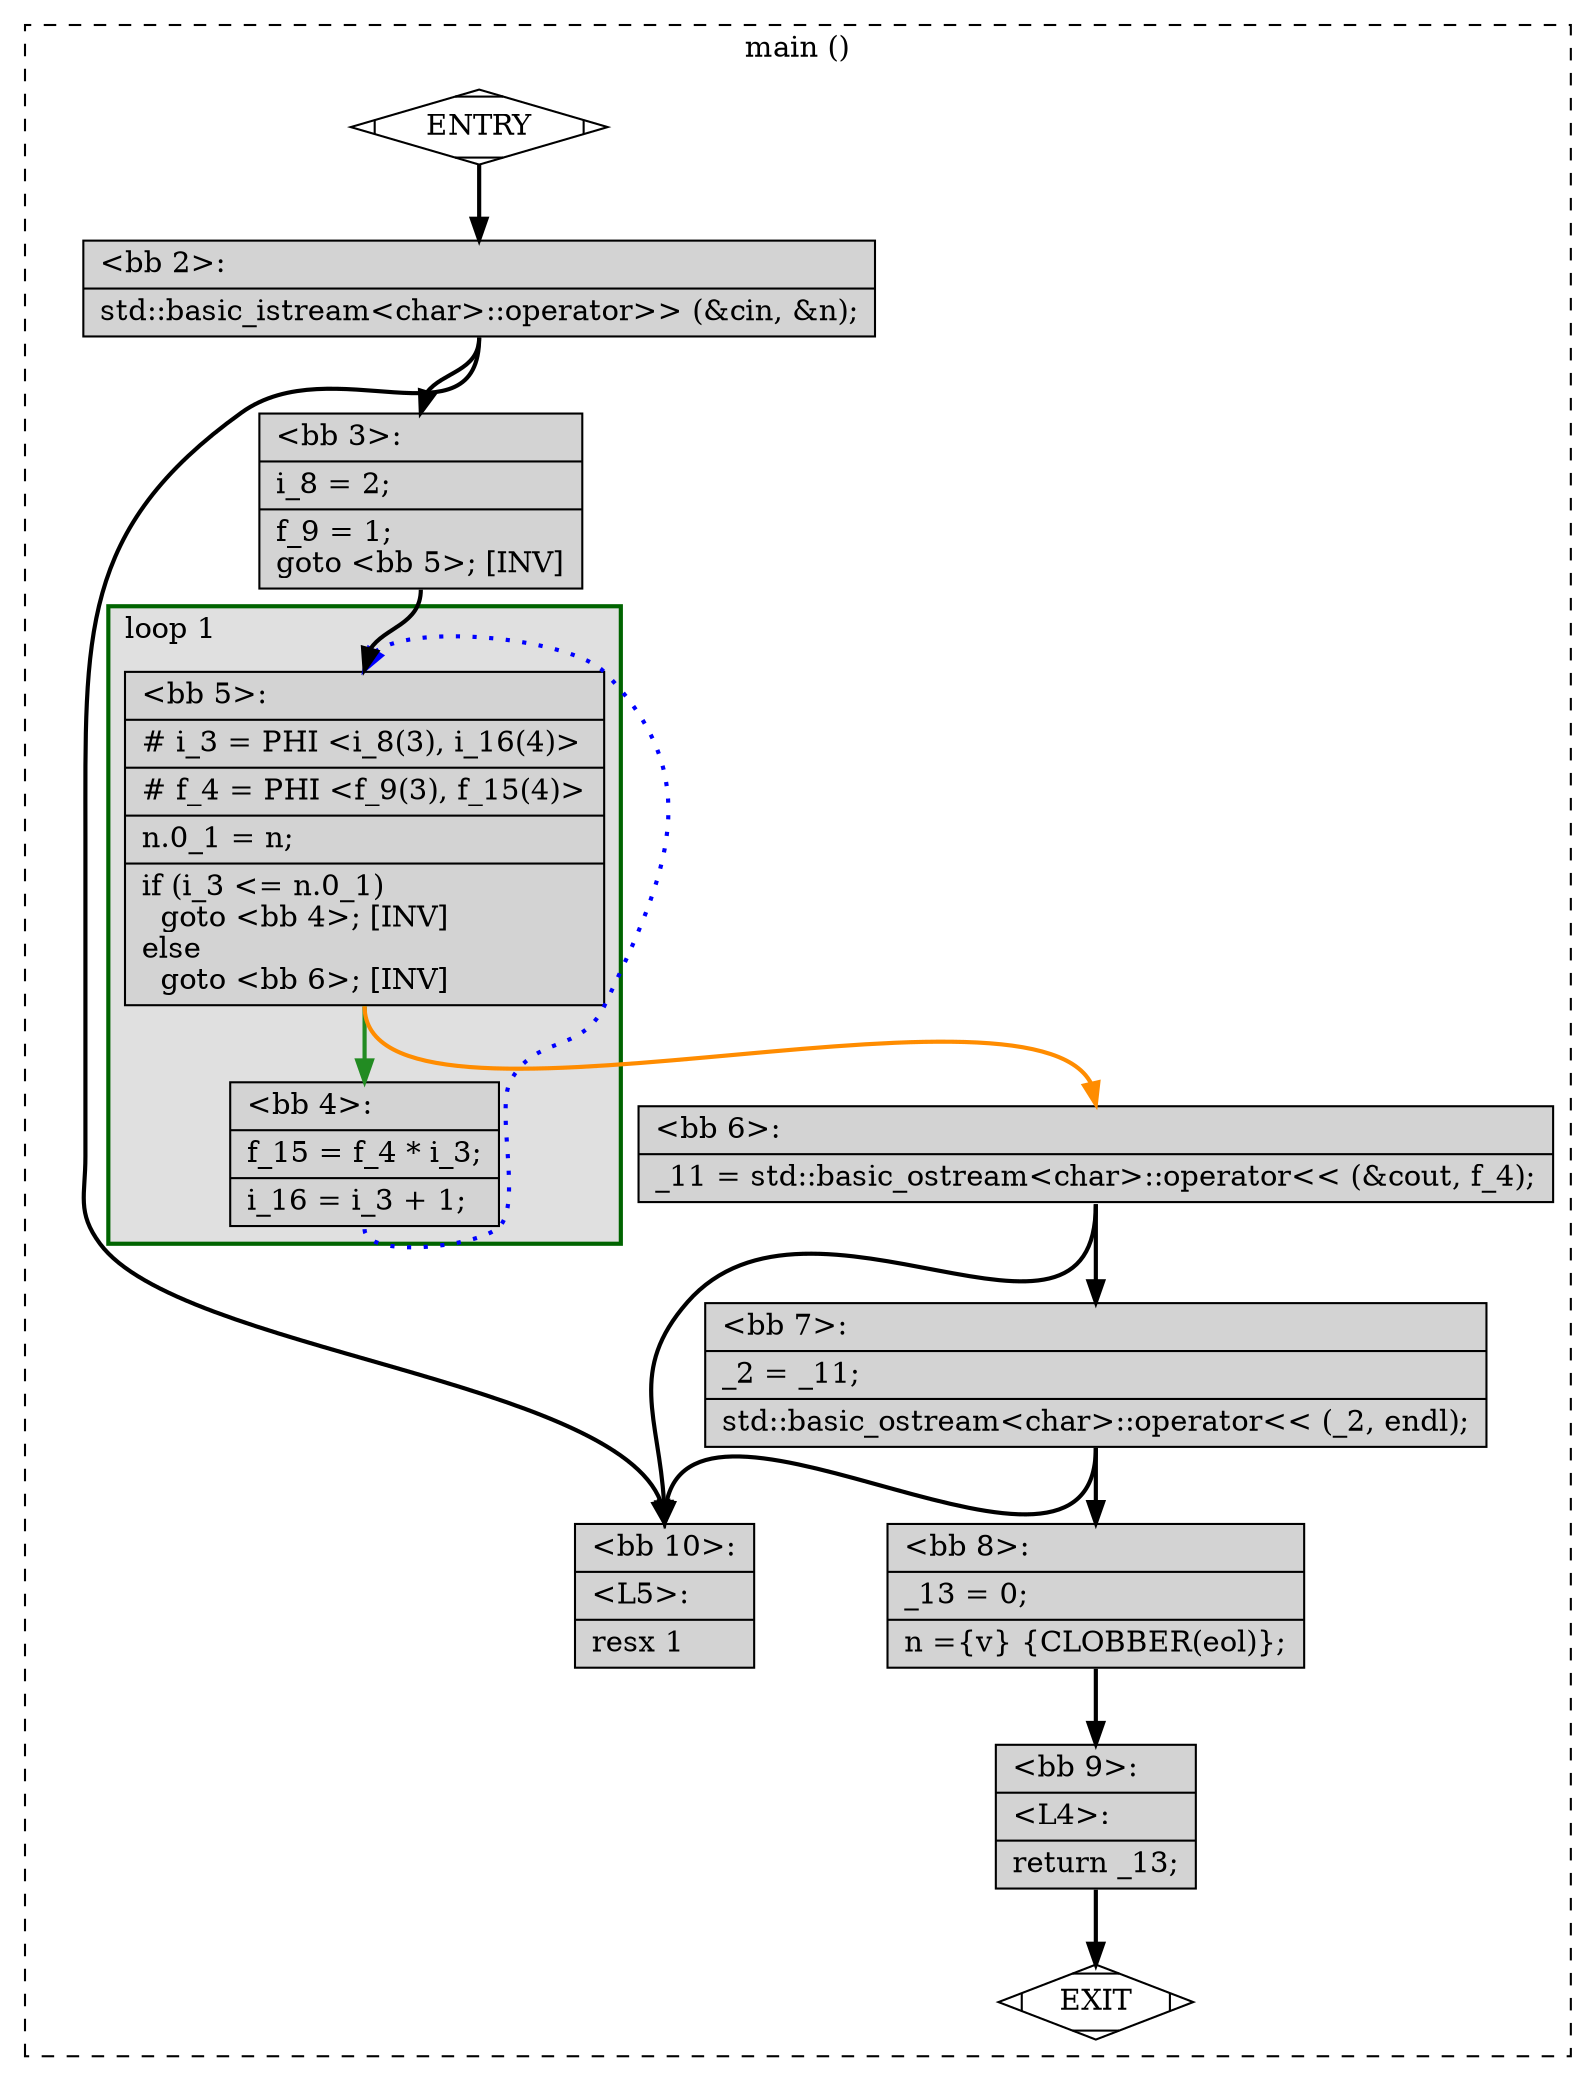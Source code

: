 digraph "factorial.cpp.095t.ehdisp" {
overlap=false;
subgraph "cluster_main" {
	style="dashed";
	color="black";
	label="main ()";
	subgraph cluster_1988_1 {
	style="filled";
	color="darkgreen";
	fillcolor="grey88";
	label="loop 1";
	labeljust=l;
	penwidth=2;
	fn_1988_basic_block_5 [shape=record,style=filled,fillcolor=lightgrey,label="{\<bb\ 5\>:\l\
|#\ i_3\ =\ PHI\ \<i_8(3),\ i_16(4)\>\l\
|#\ f_4\ =\ PHI\ \<f_9(3),\ f_15(4)\>\l\
|n.0_1\ =\ n;\l\
|if\ (i_3\ \<=\ n.0_1)\l\
\ \ goto\ \<bb\ 4\>;\ [INV]\l\
else\l\
\ \ goto\ \<bb\ 6\>;\ [INV]\l\
}"];

	fn_1988_basic_block_4 [shape=record,style=filled,fillcolor=lightgrey,label="{\<bb\ 4\>:\l\
|f_15\ =\ f_4\ *\ i_3;\l\
|i_16\ =\ i_3\ +\ 1;\l\
}"];

	}
	fn_1988_basic_block_0 [shape=Mdiamond,style=filled,fillcolor=white,label="ENTRY"];

	fn_1988_basic_block_1 [shape=Mdiamond,style=filled,fillcolor=white,label="EXIT"];

	fn_1988_basic_block_2 [shape=record,style=filled,fillcolor=lightgrey,label="{\<bb\ 2\>:\l\
|std::basic_istream\<char\>::operator\>\>\ (&cin,\ &n);\l\
}"];

	fn_1988_basic_block_3 [shape=record,style=filled,fillcolor=lightgrey,label="{\<bb\ 3\>:\l\
|i_8\ =\ 2;\l\
|f_9\ =\ 1;\l\
goto\ \<bb\ 5\>;\ [INV]\l\
}"];

	fn_1988_basic_block_6 [shape=record,style=filled,fillcolor=lightgrey,label="{\<bb\ 6\>:\l\
|_11\ =\ std::basic_ostream\<char\>::operator\<\<\ (&cout,\ f_4);\l\
}"];

	fn_1988_basic_block_7 [shape=record,style=filled,fillcolor=lightgrey,label="{\<bb\ 7\>:\l\
|_2\ =\ _11;\l\
|std::basic_ostream\<char\>::operator\<\<\ (_2,\ endl);\l\
}"];

	fn_1988_basic_block_8 [shape=record,style=filled,fillcolor=lightgrey,label="{\<bb\ 8\>:\l\
|_13\ =\ 0;\l\
|n\ =\{v\}\ \{CLOBBER(eol)\};\l\
}"];

	fn_1988_basic_block_9 [shape=record,style=filled,fillcolor=lightgrey,label="{\<bb\ 9\>:\l\
|\<L4\>:\l\
|return\ _13;\l\
}"];

	fn_1988_basic_block_10 [shape=record,style=filled,fillcolor=lightgrey,label="{\<bb\ 10\>:\l\
|\<L5\>:\l\
|resx\ 1\l\
}"];

	fn_1988_basic_block_0:s -> fn_1988_basic_block_2:n [style="solid,bold",color=black,weight=100,constraint=true];
	fn_1988_basic_block_2:s -> fn_1988_basic_block_10:n [style="solid,bold",color=black,weight=10,constraint=true];
	fn_1988_basic_block_2:s -> fn_1988_basic_block_3:n [style="solid,bold",color=black,weight=100,constraint=true];
	fn_1988_basic_block_3:s -> fn_1988_basic_block_5:n [style="solid,bold",color=black,weight=100,constraint=true];
	fn_1988_basic_block_4:s -> fn_1988_basic_block_5:n [style="dotted,bold",color=blue,weight=10,constraint=false];
	fn_1988_basic_block_5:s -> fn_1988_basic_block_4:n [style="solid,bold",color=forestgreen,weight=10,constraint=true];
	fn_1988_basic_block_5:s -> fn_1988_basic_block_6:n [style="solid,bold",color=darkorange,weight=10,constraint=true];
	fn_1988_basic_block_6:s -> fn_1988_basic_block_10:n [style="solid,bold",color=black,weight=10,constraint=true];
	fn_1988_basic_block_6:s -> fn_1988_basic_block_7:n [style="solid,bold",color=black,weight=100,constraint=true];
	fn_1988_basic_block_7:s -> fn_1988_basic_block_10:n [style="solid,bold",color=black,weight=10,constraint=true];
	fn_1988_basic_block_7:s -> fn_1988_basic_block_8:n [style="solid,bold",color=black,weight=100,constraint=true];
	fn_1988_basic_block_8:s -> fn_1988_basic_block_9:n [style="solid,bold",color=black,weight=100,constraint=true];
	fn_1988_basic_block_9:s -> fn_1988_basic_block_1:n [style="solid,bold",color=black,weight=10,constraint=true];
	fn_1988_basic_block_0:s -> fn_1988_basic_block_1:n [style="invis",constraint=true];
}
}
